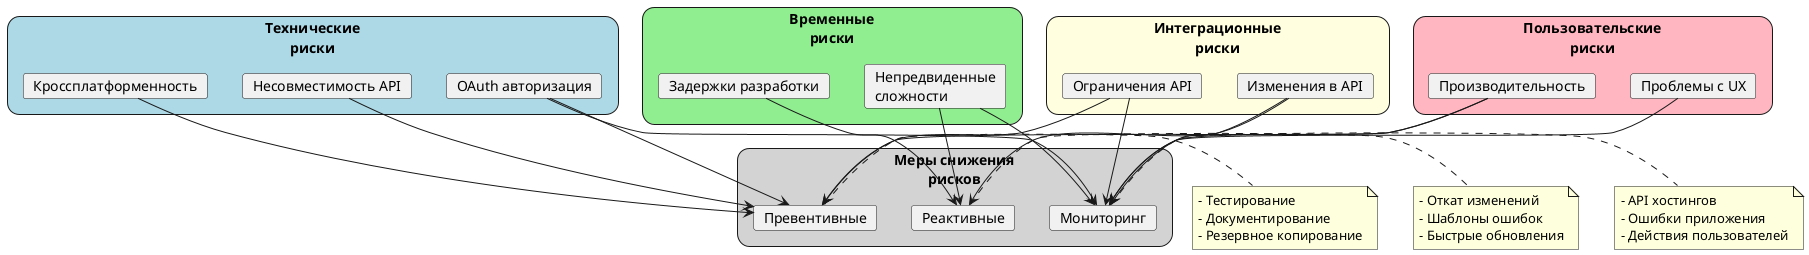@startuml
skinparam rectangle {
    roundCorner 25
}

rectangle "Технические\nриски" as Tech #LightBlue {
    card "OAuth авторизация" as OAuth
    card "Несовместимость API" as API
    card "Кроссплатформенность" as Cross
}

rectangle "Временные\nриски" as Time #LightGreen {
    card "Задержки разработки" as Delay
    card "Непредвиденные\nсложности" as Unexpected
}

rectangle "Интеграционные\nриски" as Integration #LightYellow {
    card "Ограничения API" as Limits
    card "Изменения в API" as Changes
}

rectangle "Пользовательские\nриски" as User #LightPink {
    card "Проблемы с UX" as UX
    card "Производительность" as Performance
}

rectangle "Меры снижения\nрисков" as Solutions #LightGrey {
    card "Превентивные" as Preventive
    card "Реактивные" as Reactive
    card "Мониторинг" as Monitoring
}

OAuth --> Preventive
OAuth --> Monitoring
API --> Preventive
Cross --> Preventive

Delay --> Reactive
Unexpected --> Reactive
Unexpected --> Monitoring

Limits --> Monitoring
Limits --> Preventive
Changes --> Monitoring
Changes --> Reactive

UX --> Monitoring
Performance --> Monitoring
Performance --> Preventive

note right of Preventive
  - Тестирование
  - Документирование
  - Резервное копирование
end note

note right of Reactive
  - Откат изменений
  - Шаблоны ошибок
  - Быстрые обновления
end note

note right of Monitoring
  - API хостингов
  - Ошибки приложения
  - Действия пользователей
end note

@enduml 